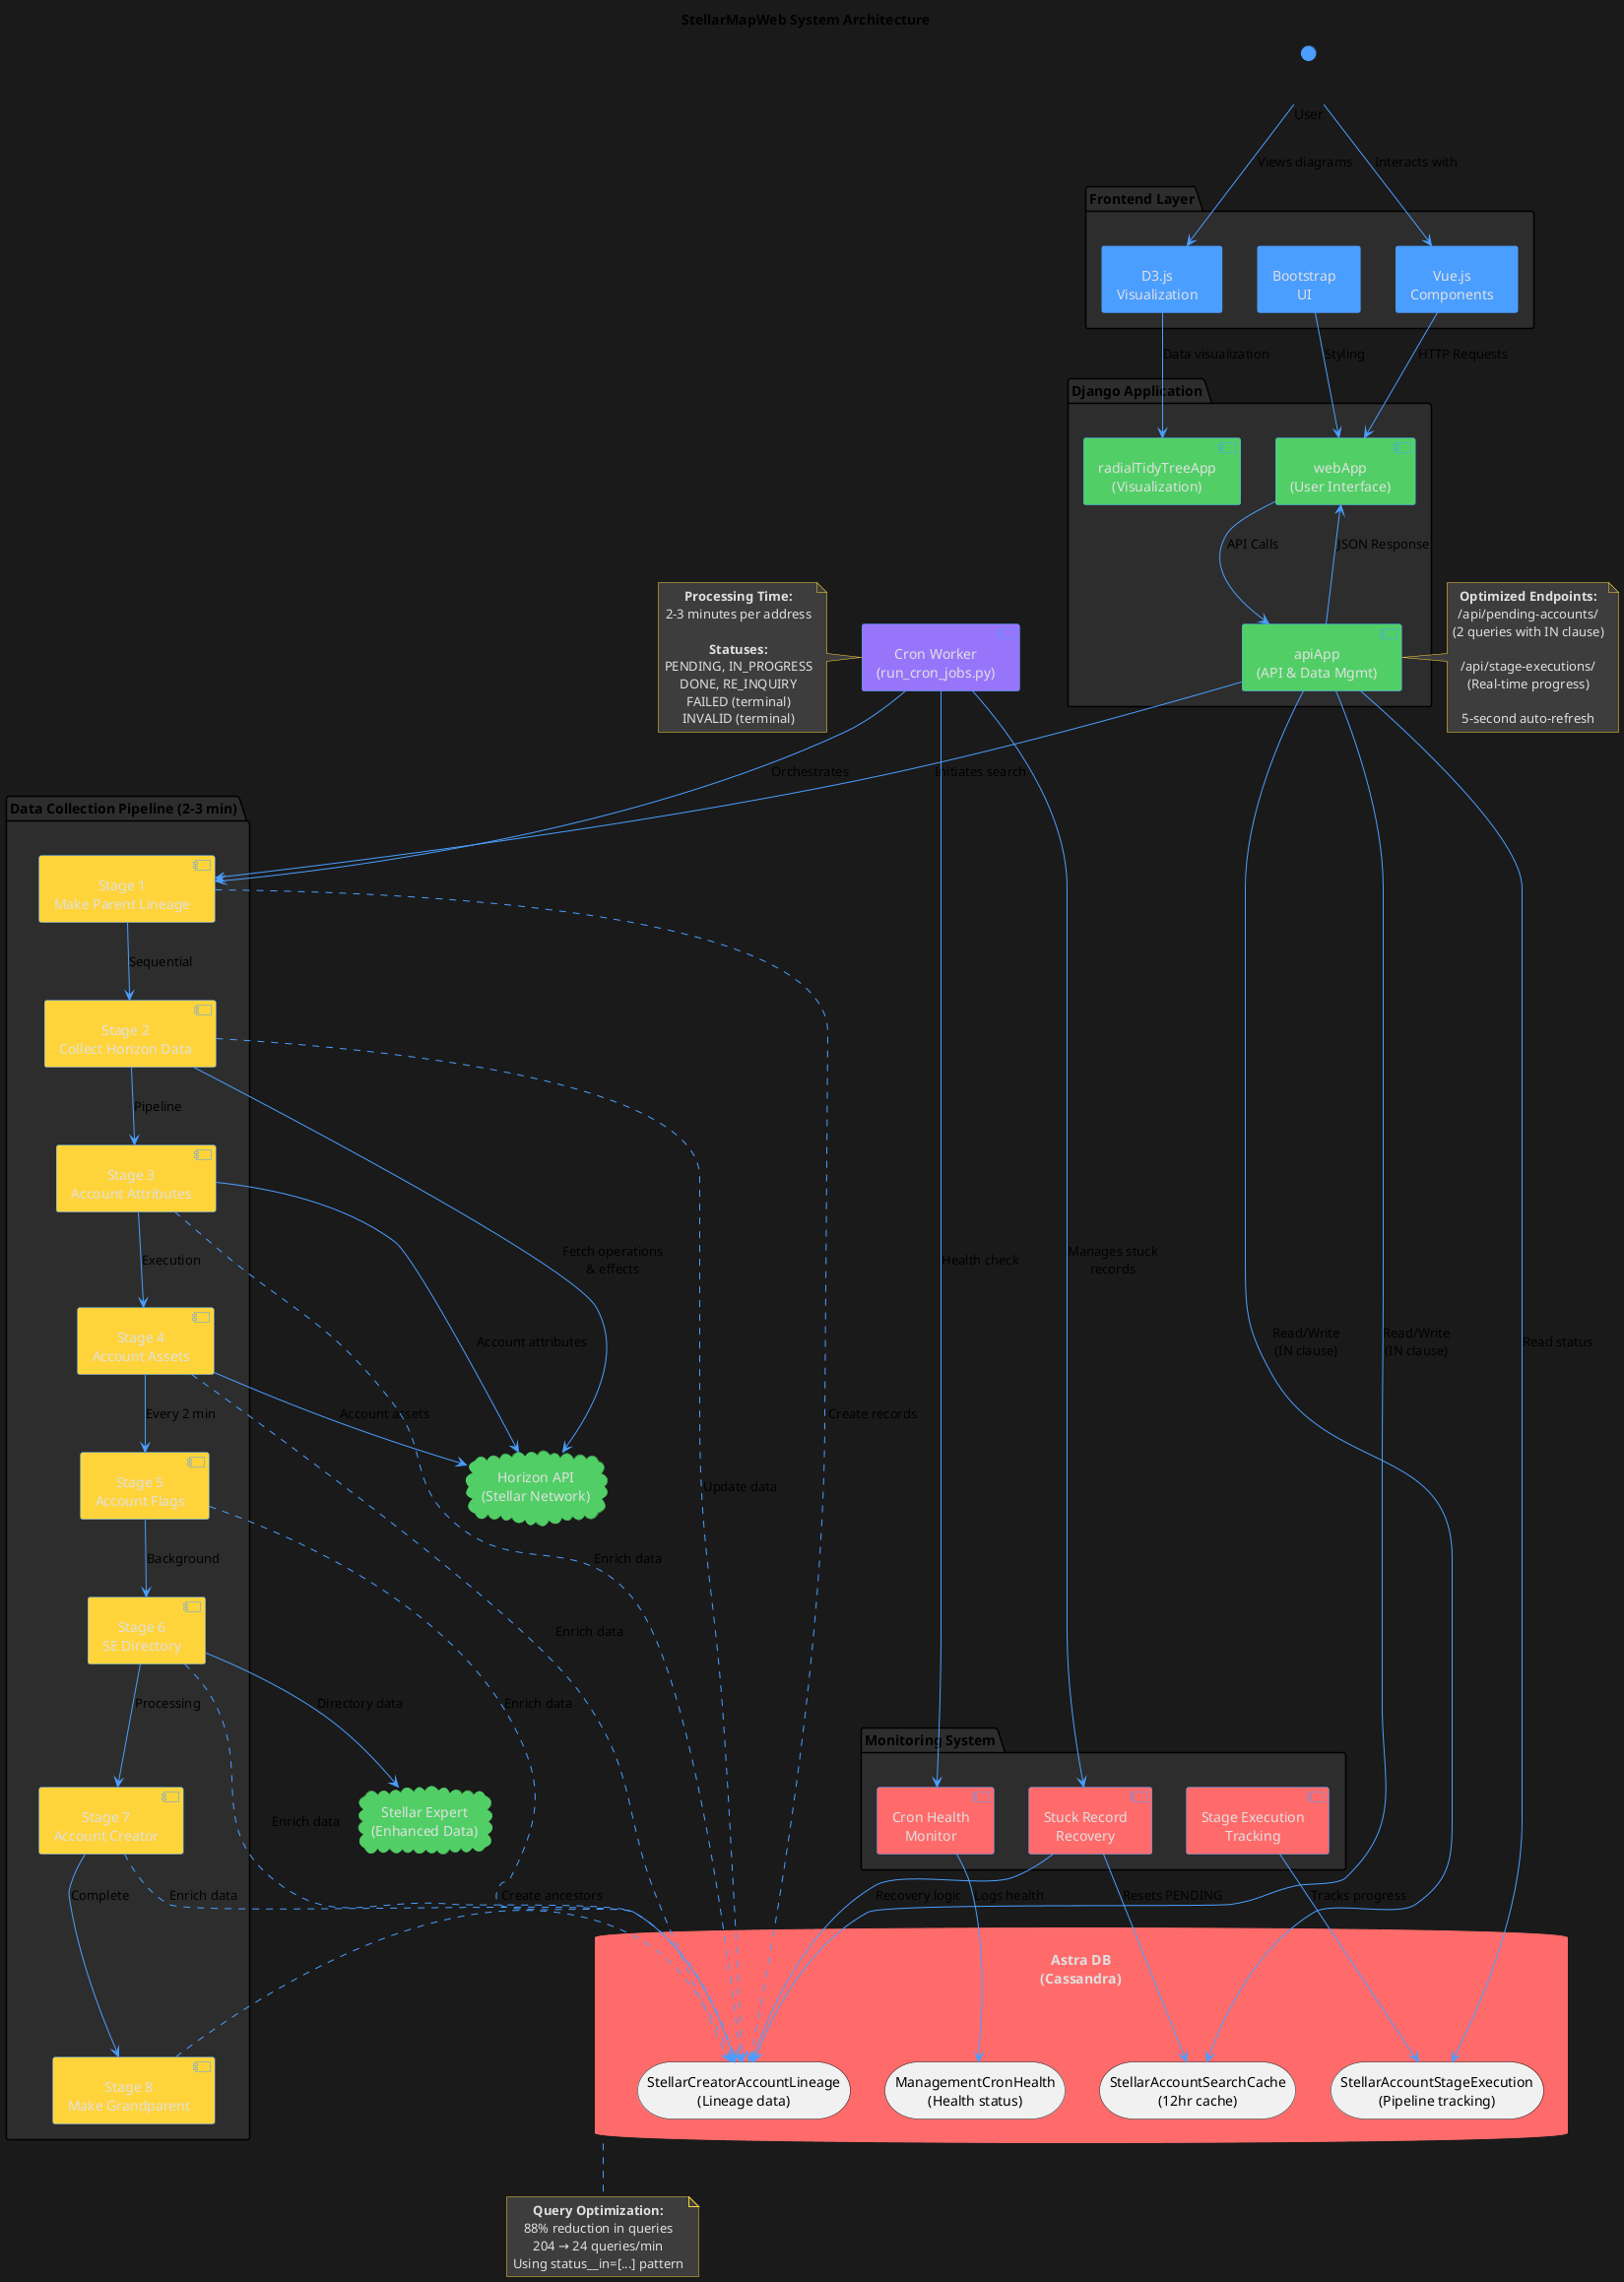 @startuml StellarMapWeb Architecture

!define RECTANGLE class

skinparam backgroundColor #1a1a1a
skinparam defaultTextAlignment center

skinparam component {
  BackgroundColor #2d2d2d
  BorderColor #4a9eff
  FontColor #e0e0e0
  ArrowColor #4a9eff
}

skinparam database {
  BackgroundColor #2d2d2d
  BorderColor #ff6b6b
  FontColor #e0e0e0
}

skinparam cloud {
  BackgroundColor #2d2d2d
  BorderColor #51cf66
  FontColor #e0e0e0
}

skinparam note {
  BackgroundColor #3d3d3d
  BorderColor #ffd43b
  FontColor #e0e0e0
}

title StellarMapWeb System Architecture

' User Layer
actor User #4a9eff

' Frontend Layer
package "Frontend Layer" #2d2d2d {
  component "Vue.js\nComponents" as Vue #4a9eff
  component "D3.js\nVisualization" as D3 #4a9eff
  component "Bootstrap\nUI" as Bootstrap #4a9eff
}

' Django Application Layer
package "Django Application" #2d2d2d {
  component "webApp\n(User Interface)" as WebApp #51cf66
  component "apiApp\n(API & Data Mgmt)" as ApiApp #51cf66
  component "radialTidyTreeApp\n(Visualization)" as RadialApp #51cf66
}

' Data Pipeline
package "Data Collection Pipeline (2-3 min)" #2d2d2d {
  component "Stage 1\nMake Parent Lineage" as Stage1 #ffd43b
  component "Stage 2\nCollect Horizon Data" as Stage2 #ffd43b
  component "Stage 3\nAccount Attributes" as Stage3 #ffd43b
  component "Stage 4\nAccount Assets" as Stage4 #ffd43b
  component "Stage 5\nAccount Flags" as Stage5 #ffd43b
  component "Stage 6\nSE Directory" as Stage6 #ffd43b
  component "Stage 7\nAccount Creator" as Stage7 #ffd43b
  component "Stage 8\nMake Grandparent" as Stage8 #ffd43b
}

' Monitoring & Health
package "Monitoring System" #2d2d2d {
  component "Cron Health\nMonitor" as CronHealth #ff6b6b
  component "Stuck Record\nRecovery" as Recovery #ff6b6b
  component "Stage Execution\nTracking" as StageTracking #ff6b6b
}

' Background Workers
component "Cron Worker\n(run_cron_jobs.py)" as CronWorker #9775fa

' External APIs
cloud "Horizon API\n(Stellar Network)" as Horizon #51cf66
cloud "Stellar Expert\n(Enhanced Data)" as StellarExpert #51cf66

' Database Layer
database "Astra DB\n(Cassandra)" as AstraDB #ff6b6b {
  storage "StellarAccountSearchCache\n(12hr cache)" as CacheTable
  storage "StellarCreatorAccountLineage\n(Lineage data)" as LineageTable
  storage "StellarAccountStageExecution\n(Pipeline tracking)" as StageTable
  storage "ManagementCronHealth\n(Health status)" as HealthTable
}

' User Connections
User --> Vue : "Interacts with"
User --> D3 : "Views diagrams"

' Frontend to Django
Vue --> WebApp : "HTTP Requests"
Bootstrap --> WebApp : "Styling"
D3 --> RadialApp : "Data visualization"

' Django Internal
WebApp --> ApiApp : "API Calls"
WebApp <-- ApiApp : "JSON Response"

' API to Pipeline
ApiApp --> Stage1 : "Initiates search"
Stage1 --> Stage2 : "Sequential"
Stage2 --> Stage3 : "Pipeline"
Stage3 --> Stage4 : "Execution"
Stage4 --> Stage5 : "Every 2 min"
Stage5 --> Stage6 : "Background"
Stage6 --> Stage7 : "Processing"
Stage7 --> Stage8 : "Complete"

' Cron Worker Management
CronWorker --> CronHealth : "Health check"
CronWorker --> Stage1 : "Orchestrates"
CronWorker --> Recovery : "Manages stuck\nrecords"

' Monitoring
StageTracking --> StageTable : "Tracks progress"
CronHealth --> HealthTable : "Logs health"
Recovery --> CacheTable : "Resets PENDING"
Recovery --> LineageTable : "Recovery logic"

' External API Connections
Stage2 --> Horizon : "Fetch operations\n& effects"
Stage3 --> Horizon : "Account attributes"
Stage4 --> Horizon : "Account assets"
Stage6 --> StellarExpert : "Directory data"

' Database Connections
ApiApp --> CacheTable : "Read/Write\n(IN clause)"
ApiApp --> LineageTable : "Read/Write\n(IN clause)"
ApiApp --> StageTable : "Read status"
Stage1 ..> LineageTable : "Create records"
Stage2 ..> LineageTable : "Update data"
Stage3 ..> LineageTable : "Enrich data"
Stage4 ..> LineageTable : "Enrich data"
Stage5 ..> LineageTable : "Enrich data"
Stage6 ..> LineageTable : "Enrich data"
Stage7 ..> LineageTable : "Enrich data"
Stage8 ..> LineageTable : "Create ancestors"

' Auto-refresh endpoints
note right of ApiApp
  <b>Optimized Endpoints:</b>
  /api/pending-accounts/
  (2 queries with IN clause)
  
  /api/stage-executions/
  (Real-time progress)
  
  5-second auto-refresh
end note

note bottom of AstraDB
  <b>Query Optimization:</b>
  88% reduction in queries
  204 → 24 queries/min
  Using status__in=[...] pattern
end note

note left of CronWorker
  <b>Processing Time:</b>
  2-3 minutes per address
  
  <b>Statuses:</b>
  PENDING, IN_PROGRESS
  DONE, RE_INQUIRY
  FAILED (terminal)
  INVALID (terminal)
end note

@enduml
